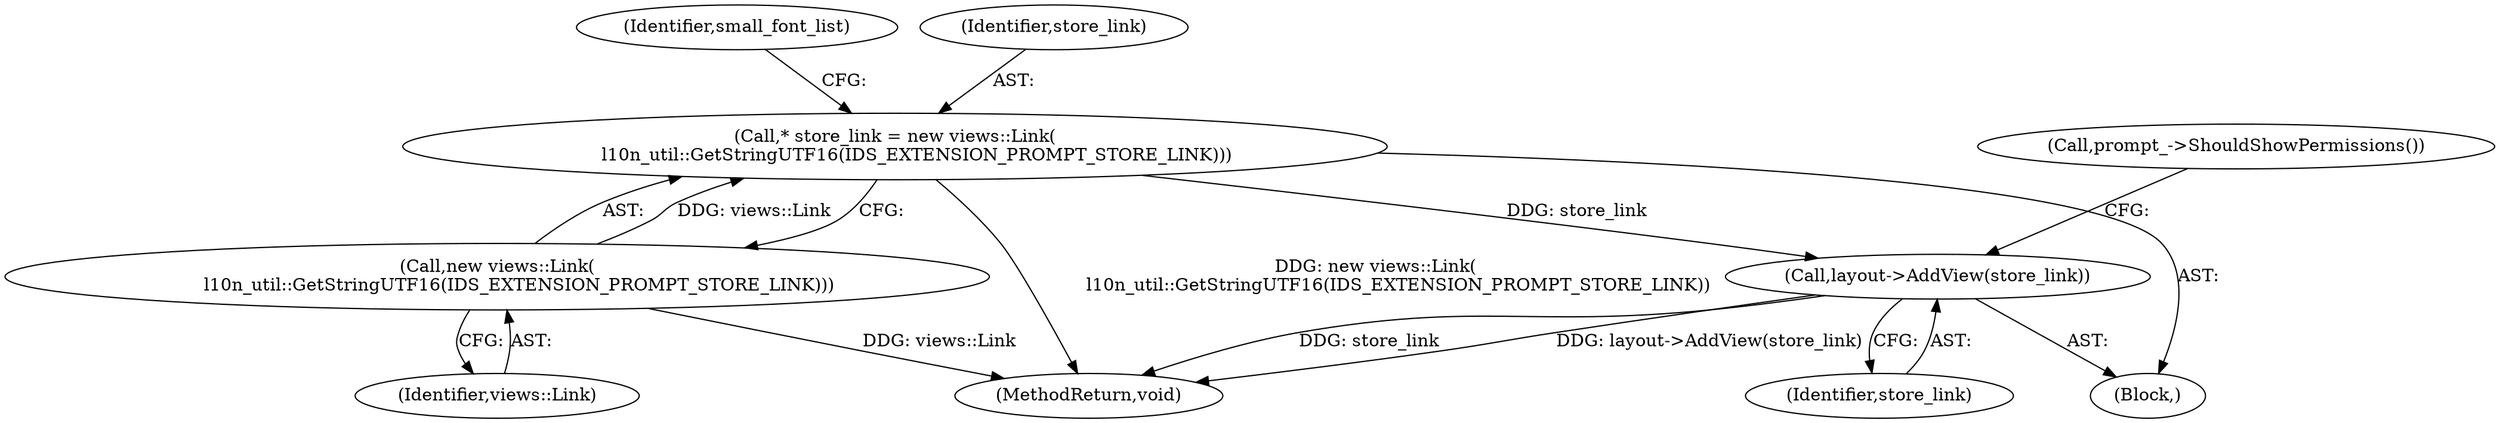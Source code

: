 digraph "0_Chrome_0a1c15fecb1240ab909e1431b6127410c3b380e0_0@pointer" {
"1000188" [label="(Call,* store_link = new views::Link(\n        l10n_util::GetStringUTF16(IDS_EXTENSION_PROMPT_STORE_LINK)))"];
"1000190" [label="(Call,new views::Link(\n        l10n_util::GetStringUTF16(IDS_EXTENSION_PROMPT_STORE_LINK)))"];
"1000196" [label="(Call,layout->AddView(store_link))"];
"1000197" [label="(Identifier,store_link)"];
"1000193" [label="(Identifier,small_font_list)"];
"1000135" [label="(Block,)"];
"1000495" [label="(MethodReturn,void)"];
"1000190" [label="(Call,new views::Link(\n        l10n_util::GetStringUTF16(IDS_EXTENSION_PROMPT_STORE_LINK)))"];
"1000199" [label="(Call,prompt_->ShouldShowPermissions())"];
"1000191" [label="(Identifier,views::Link)"];
"1000196" [label="(Call,layout->AddView(store_link))"];
"1000188" [label="(Call,* store_link = new views::Link(\n        l10n_util::GetStringUTF16(IDS_EXTENSION_PROMPT_STORE_LINK)))"];
"1000189" [label="(Identifier,store_link)"];
"1000188" -> "1000135"  [label="AST: "];
"1000188" -> "1000190"  [label="CFG: "];
"1000189" -> "1000188"  [label="AST: "];
"1000190" -> "1000188"  [label="AST: "];
"1000193" -> "1000188"  [label="CFG: "];
"1000188" -> "1000495"  [label="DDG: new views::Link(\n        l10n_util::GetStringUTF16(IDS_EXTENSION_PROMPT_STORE_LINK))"];
"1000190" -> "1000188"  [label="DDG: views::Link"];
"1000188" -> "1000196"  [label="DDG: store_link"];
"1000190" -> "1000191"  [label="CFG: "];
"1000191" -> "1000190"  [label="AST: "];
"1000190" -> "1000495"  [label="DDG: views::Link"];
"1000196" -> "1000135"  [label="AST: "];
"1000196" -> "1000197"  [label="CFG: "];
"1000197" -> "1000196"  [label="AST: "];
"1000199" -> "1000196"  [label="CFG: "];
"1000196" -> "1000495"  [label="DDG: store_link"];
"1000196" -> "1000495"  [label="DDG: layout->AddView(store_link)"];
}
